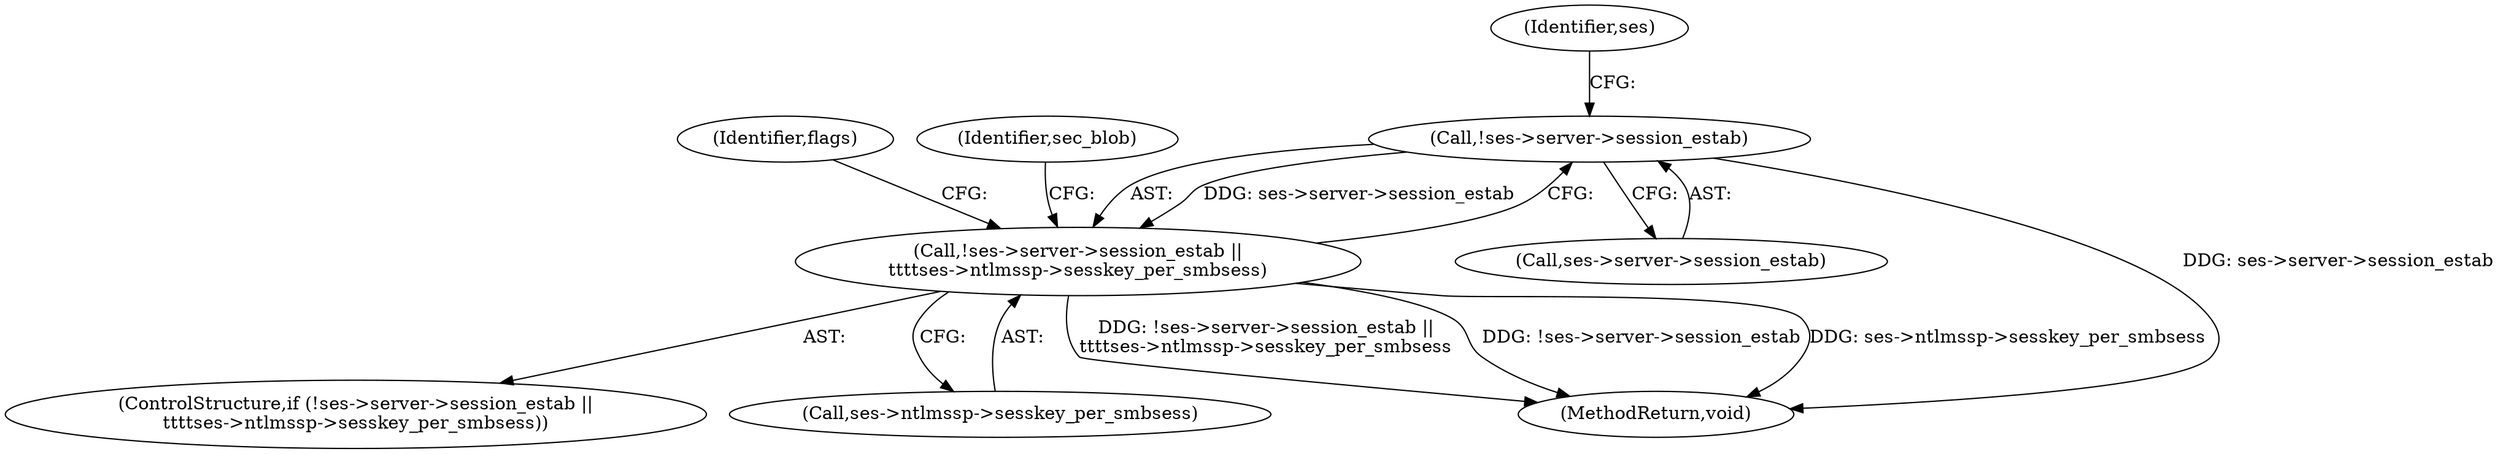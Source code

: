 digraph "0_linux_cabfb3680f78981d26c078a26e5c748531257ebb_0@pointer" {
"1000154" [label="(Call,!ses->server->session_estab)"];
"1000153" [label="(Call,!ses->server->session_estab ||\n\t\t\t\tses->ntlmssp->sesskey_per_smbsess)"];
"1000154" [label="(Call,!ses->server->session_estab)"];
"1000153" [label="(Call,!ses->server->session_estab ||\n\t\t\t\tses->ntlmssp->sesskey_per_smbsess)"];
"1000155" [label="(Call,ses->server->session_estab)"];
"1000166" [label="(Identifier,flags)"];
"1000152" [label="(ControlStructure,if (!ses->server->session_estab ||\n\t\t\t\tses->ntlmssp->sesskey_per_smbsess))"];
"1000160" [label="(Call,ses->ntlmssp->sesskey_per_smbsess)"];
"1000170" [label="(Identifier,sec_blob)"];
"1000162" [label="(Identifier,ses)"];
"1000216" [label="(MethodReturn,void)"];
"1000154" -> "1000153"  [label="AST: "];
"1000154" -> "1000155"  [label="CFG: "];
"1000155" -> "1000154"  [label="AST: "];
"1000162" -> "1000154"  [label="CFG: "];
"1000153" -> "1000154"  [label="CFG: "];
"1000154" -> "1000216"  [label="DDG: ses->server->session_estab"];
"1000154" -> "1000153"  [label="DDG: ses->server->session_estab"];
"1000153" -> "1000152"  [label="AST: "];
"1000153" -> "1000160"  [label="CFG: "];
"1000160" -> "1000153"  [label="AST: "];
"1000166" -> "1000153"  [label="CFG: "];
"1000170" -> "1000153"  [label="CFG: "];
"1000153" -> "1000216"  [label="DDG: !ses->server->session_estab ||\n\t\t\t\tses->ntlmssp->sesskey_per_smbsess"];
"1000153" -> "1000216"  [label="DDG: !ses->server->session_estab"];
"1000153" -> "1000216"  [label="DDG: ses->ntlmssp->sesskey_per_smbsess"];
}
